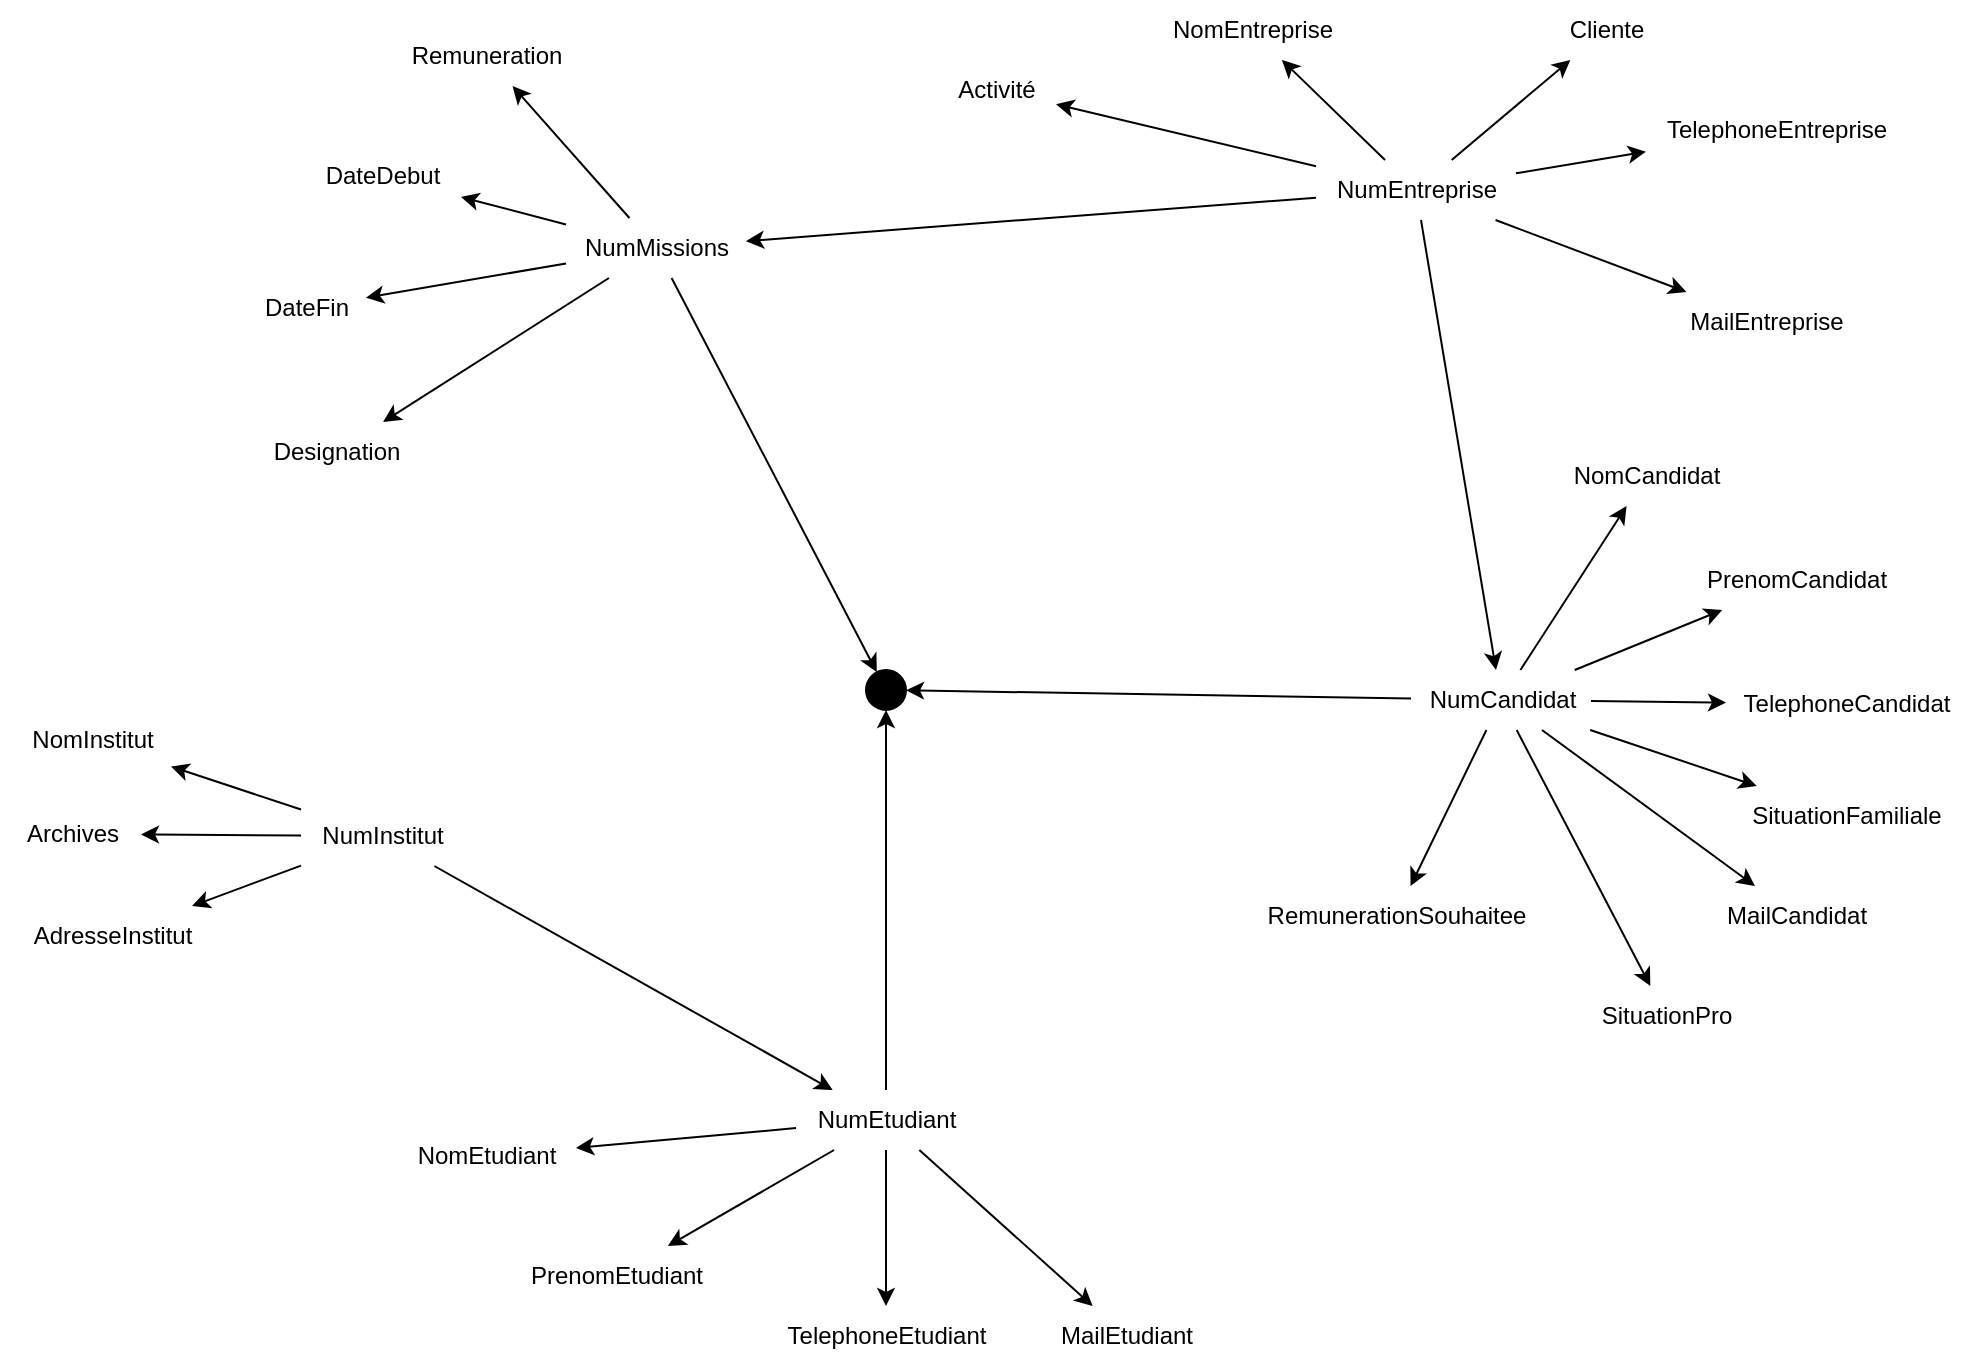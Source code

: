 <mxfile version="24.7.17">
  <diagram name="Page-1" id="irMvVU7EOaaapZmoeU0T">
    <mxGraphModel dx="1802" dy="818" grid="1" gridSize="10" guides="1" tooltips="1" connect="1" arrows="1" fold="1" page="1" pageScale="1" pageWidth="1169" pageHeight="827" math="0" shadow="0">
      <root>
        <mxCell id="0" />
        <mxCell id="1" parent="0" />
        <mxCell id="OyEkZRI3-20rRGDWFfCl-2" value="NumEntreprise" style="text;html=1;align=center;verticalAlign=middle;resizable=0;points=[];autosize=1;strokeColor=none;fillColor=none;" parent="1" vertex="1">
          <mxGeometry x="695" y="97" width="100" height="30" as="geometry" />
        </mxCell>
        <mxCell id="OyEkZRI3-20rRGDWFfCl-3" value="NomEntreprise" style="text;html=1;align=center;verticalAlign=middle;resizable=0;points=[];autosize=1;strokeColor=none;fillColor=none;" parent="1" vertex="1">
          <mxGeometry x="612.5" y="17" width="100" height="30" as="geometry" />
        </mxCell>
        <mxCell id="OyEkZRI3-20rRGDWFfCl-6" value="Activité" style="text;html=1;align=center;verticalAlign=middle;resizable=0;points=[];autosize=1;strokeColor=none;fillColor=none;" parent="1" vertex="1">
          <mxGeometry x="505" y="47" width="60" height="30" as="geometry" />
        </mxCell>
        <mxCell id="OyEkZRI3-20rRGDWFfCl-7" value="TelephoneEntreprise" style="text;html=1;align=center;verticalAlign=middle;resizable=0;points=[];autosize=1;strokeColor=none;fillColor=none;" parent="1" vertex="1">
          <mxGeometry x="860" y="67" width="130" height="30" as="geometry" />
        </mxCell>
        <mxCell id="OyEkZRI3-20rRGDWFfCl-8" value="Cliente" style="text;html=1;align=center;verticalAlign=middle;resizable=0;points=[];autosize=1;strokeColor=none;fillColor=none;" parent="1" vertex="1">
          <mxGeometry x="810" y="17" width="60" height="30" as="geometry" />
        </mxCell>
        <mxCell id="OyEkZRI3-20rRGDWFfCl-11" value="" style="endArrow=classic;html=1;rounded=0;" parent="1" source="OyEkZRI3-20rRGDWFfCl-2" target="OyEkZRI3-20rRGDWFfCl-3" edge="1">
          <mxGeometry width="50" height="50" relative="1" as="geometry">
            <mxPoint x="775" y="442" as="sourcePoint" />
            <mxPoint x="825" y="392" as="targetPoint" />
          </mxGeometry>
        </mxCell>
        <mxCell id="OyEkZRI3-20rRGDWFfCl-12" value="" style="endArrow=classic;html=1;rounded=0;" parent="1" source="OyEkZRI3-20rRGDWFfCl-2" target="OyEkZRI3-20rRGDWFfCl-6" edge="1">
          <mxGeometry width="50" height="50" relative="1" as="geometry">
            <mxPoint x="775" y="442" as="sourcePoint" />
            <mxPoint x="825" y="392" as="targetPoint" />
          </mxGeometry>
        </mxCell>
        <mxCell id="OyEkZRI3-20rRGDWFfCl-13" value="" style="endArrow=classic;html=1;rounded=0;" parent="1" source="OyEkZRI3-20rRGDWFfCl-2" target="OyEkZRI3-20rRGDWFfCl-7" edge="1">
          <mxGeometry width="50" height="50" relative="1" as="geometry">
            <mxPoint x="485" y="432" as="sourcePoint" />
            <mxPoint x="535" y="382" as="targetPoint" />
          </mxGeometry>
        </mxCell>
        <mxCell id="OyEkZRI3-20rRGDWFfCl-14" value="" style="endArrow=classic;html=1;rounded=0;" parent="1" source="OyEkZRI3-20rRGDWFfCl-2" target="OyEkZRI3-20rRGDWFfCl-8" edge="1">
          <mxGeometry width="50" height="50" relative="1" as="geometry">
            <mxPoint x="485" y="292" as="sourcePoint" />
            <mxPoint x="485" y="442" as="targetPoint" />
          </mxGeometry>
        </mxCell>
        <mxCell id="OyEkZRI3-20rRGDWFfCl-15" value="&lt;div&gt;NumCandidat&lt;/div&gt;" style="text;html=1;align=center;verticalAlign=middle;resizable=0;points=[];autosize=1;strokeColor=none;fillColor=none;" parent="1" vertex="1">
          <mxGeometry x="742.5" y="352" width="90" height="30" as="geometry" />
        </mxCell>
        <mxCell id="OyEkZRI3-20rRGDWFfCl-16" value="&lt;div&gt;NomCandidat&lt;/div&gt;" style="text;html=1;align=center;verticalAlign=middle;resizable=0;points=[];autosize=1;strokeColor=none;fillColor=none;" parent="1" vertex="1">
          <mxGeometry x="815" y="240" width="90" height="30" as="geometry" />
        </mxCell>
        <mxCell id="OyEkZRI3-20rRGDWFfCl-17" value="PrenomCandidat" style="text;html=1;align=center;verticalAlign=middle;resizable=0;points=[];autosize=1;strokeColor=none;fillColor=none;" parent="1" vertex="1">
          <mxGeometry x="880" y="292" width="110" height="30" as="geometry" />
        </mxCell>
        <mxCell id="OyEkZRI3-20rRGDWFfCl-18" value="TelephoneCandidat" style="text;html=1;align=center;verticalAlign=middle;resizable=0;points=[];autosize=1;strokeColor=none;fillColor=none;" parent="1" vertex="1">
          <mxGeometry x="900" y="354" width="120" height="30" as="geometry" />
        </mxCell>
        <mxCell id="OyEkZRI3-20rRGDWFfCl-19" value="MailCandidat" style="text;html=1;align=center;verticalAlign=middle;resizable=0;points=[];autosize=1;strokeColor=none;fillColor=none;" parent="1" vertex="1">
          <mxGeometry x="890" y="460" width="90" height="30" as="geometry" />
        </mxCell>
        <mxCell id="OyEkZRI3-20rRGDWFfCl-20" value="SituationFamiliale" style="text;html=1;align=center;verticalAlign=middle;resizable=0;points=[];autosize=1;strokeColor=none;fillColor=none;" parent="1" vertex="1">
          <mxGeometry x="905" y="410" width="110" height="30" as="geometry" />
        </mxCell>
        <mxCell id="OyEkZRI3-20rRGDWFfCl-22" value="SituationPro" style="text;html=1;align=center;verticalAlign=middle;resizable=0;points=[];autosize=1;strokeColor=none;fillColor=none;" parent="1" vertex="1">
          <mxGeometry x="825" y="510" width="90" height="30" as="geometry" />
        </mxCell>
        <mxCell id="OyEkZRI3-20rRGDWFfCl-23" value="RemunerationSouhaitee" style="text;html=1;align=center;verticalAlign=middle;resizable=0;points=[];autosize=1;strokeColor=none;fillColor=none;" parent="1" vertex="1">
          <mxGeometry x="660" y="460" width="150" height="30" as="geometry" />
        </mxCell>
        <mxCell id="OyEkZRI3-20rRGDWFfCl-25" value="" style="endArrow=classic;html=1;rounded=0;" parent="1" source="OyEkZRI3-20rRGDWFfCl-15" target="OyEkZRI3-20rRGDWFfCl-16" edge="1">
          <mxGeometry width="50" height="50" relative="1" as="geometry">
            <mxPoint x="1120" y="484" as="sourcePoint" />
            <mxPoint x="1170" y="434" as="targetPoint" />
          </mxGeometry>
        </mxCell>
        <mxCell id="OyEkZRI3-20rRGDWFfCl-26" value="" style="endArrow=classic;html=1;rounded=0;" parent="1" source="OyEkZRI3-20rRGDWFfCl-15" target="OyEkZRI3-20rRGDWFfCl-17" edge="1">
          <mxGeometry width="50" height="50" relative="1" as="geometry">
            <mxPoint x="844" y="524" as="sourcePoint" />
            <mxPoint x="870" y="614" as="targetPoint" />
          </mxGeometry>
        </mxCell>
        <mxCell id="OyEkZRI3-20rRGDWFfCl-27" value="" style="endArrow=classic;html=1;rounded=0;" parent="1" source="OyEkZRI3-20rRGDWFfCl-15" target="OyEkZRI3-20rRGDWFfCl-18" edge="1">
          <mxGeometry width="50" height="50" relative="1" as="geometry">
            <mxPoint x="1120" y="484" as="sourcePoint" />
            <mxPoint x="1170" y="434" as="targetPoint" />
          </mxGeometry>
        </mxCell>
        <mxCell id="OyEkZRI3-20rRGDWFfCl-28" value="" style="endArrow=classic;html=1;rounded=0;" parent="1" source="OyEkZRI3-20rRGDWFfCl-15" target="OyEkZRI3-20rRGDWFfCl-19" edge="1">
          <mxGeometry width="50" height="50" relative="1" as="geometry">
            <mxPoint x="1120" y="484" as="sourcePoint" />
            <mxPoint x="1170" y="434" as="targetPoint" />
          </mxGeometry>
        </mxCell>
        <mxCell id="OyEkZRI3-20rRGDWFfCl-29" value="" style="endArrow=classic;html=1;rounded=0;" parent="1" source="OyEkZRI3-20rRGDWFfCl-15" target="OyEkZRI3-20rRGDWFfCl-20" edge="1">
          <mxGeometry width="50" height="50" relative="1" as="geometry">
            <mxPoint x="1120" y="484" as="sourcePoint" />
            <mxPoint x="1170" y="434" as="targetPoint" />
          </mxGeometry>
        </mxCell>
        <mxCell id="OyEkZRI3-20rRGDWFfCl-31" value="" style="endArrow=classic;html=1;rounded=0;" parent="1" source="OyEkZRI3-20rRGDWFfCl-15" target="OyEkZRI3-20rRGDWFfCl-22" edge="1">
          <mxGeometry width="50" height="50" relative="1" as="geometry">
            <mxPoint x="1120" y="484" as="sourcePoint" />
            <mxPoint x="1170" y="434" as="targetPoint" />
          </mxGeometry>
        </mxCell>
        <mxCell id="OyEkZRI3-20rRGDWFfCl-32" value="" style="endArrow=classic;html=1;rounded=0;" parent="1" source="OyEkZRI3-20rRGDWFfCl-15" target="OyEkZRI3-20rRGDWFfCl-23" edge="1">
          <mxGeometry width="50" height="50" relative="1" as="geometry">
            <mxPoint x="1120" y="484" as="sourcePoint" />
            <mxPoint x="1170" y="434" as="targetPoint" />
          </mxGeometry>
        </mxCell>
        <mxCell id="OyEkZRI3-20rRGDWFfCl-33" value="MailEntreprise" style="text;html=1;align=center;verticalAlign=middle;resizable=0;points=[];autosize=1;strokeColor=none;fillColor=none;" parent="1" vertex="1">
          <mxGeometry x="870" y="163" width="100" height="30" as="geometry" />
        </mxCell>
        <mxCell id="OyEkZRI3-20rRGDWFfCl-34" value="" style="endArrow=classic;html=1;rounded=0;" parent="1" source="OyEkZRI3-20rRGDWFfCl-2" target="OyEkZRI3-20rRGDWFfCl-33" edge="1">
          <mxGeometry width="50" height="50" relative="1" as="geometry">
            <mxPoint x="775" y="392" as="sourcePoint" />
            <mxPoint x="825" y="342" as="targetPoint" />
          </mxGeometry>
        </mxCell>
        <mxCell id="OyEkZRI3-20rRGDWFfCl-35" value="&lt;div&gt;NumEtudiant&lt;/div&gt;" style="text;html=1;align=center;verticalAlign=middle;resizable=0;points=[];autosize=1;strokeColor=none;fillColor=none;" parent="1" vertex="1">
          <mxGeometry x="435" y="562" width="90" height="30" as="geometry" />
        </mxCell>
        <mxCell id="OyEkZRI3-20rRGDWFfCl-36" value="NomEtudiant" style="text;html=1;align=center;verticalAlign=middle;resizable=0;points=[];autosize=1;strokeColor=none;fillColor=none;" parent="1" vertex="1">
          <mxGeometry x="235" y="580" width="90" height="30" as="geometry" />
        </mxCell>
        <mxCell id="OyEkZRI3-20rRGDWFfCl-37" value="PrenomEtudiant" style="text;html=1;align=center;verticalAlign=middle;resizable=0;points=[];autosize=1;strokeColor=none;fillColor=none;" parent="1" vertex="1">
          <mxGeometry x="290" y="640" width="110" height="30" as="geometry" />
        </mxCell>
        <mxCell id="OyEkZRI3-20rRGDWFfCl-38" value="TelephoneEtudiant" style="text;html=1;align=center;verticalAlign=middle;resizable=0;points=[];autosize=1;strokeColor=none;fillColor=none;" parent="1" vertex="1">
          <mxGeometry x="420" y="670" width="120" height="30" as="geometry" />
        </mxCell>
        <mxCell id="OyEkZRI3-20rRGDWFfCl-39" value="MailEtudiant" style="text;html=1;align=center;verticalAlign=middle;resizable=0;points=[];autosize=1;strokeColor=none;fillColor=none;" parent="1" vertex="1">
          <mxGeometry x="555" y="670" width="90" height="30" as="geometry" />
        </mxCell>
        <mxCell id="OyEkZRI3-20rRGDWFfCl-42" value="" style="endArrow=classic;html=1;rounded=0;" parent="1" source="OyEkZRI3-20rRGDWFfCl-35" target="OyEkZRI3-20rRGDWFfCl-36" edge="1">
          <mxGeometry width="50" height="50" relative="1" as="geometry">
            <mxPoint x="415" y="692" as="sourcePoint" />
            <mxPoint x="465" y="642" as="targetPoint" />
          </mxGeometry>
        </mxCell>
        <mxCell id="OyEkZRI3-20rRGDWFfCl-43" value="" style="endArrow=classic;html=1;rounded=0;" parent="1" source="OyEkZRI3-20rRGDWFfCl-35" target="OyEkZRI3-20rRGDWFfCl-37" edge="1">
          <mxGeometry width="50" height="50" relative="1" as="geometry">
            <mxPoint x="415" y="692" as="sourcePoint" />
            <mxPoint x="337.5" y="568.342" as="targetPoint" />
          </mxGeometry>
        </mxCell>
        <mxCell id="OyEkZRI3-20rRGDWFfCl-44" value="" style="endArrow=classic;html=1;rounded=0;" parent="1" source="OyEkZRI3-20rRGDWFfCl-35" target="OyEkZRI3-20rRGDWFfCl-38" edge="1">
          <mxGeometry width="50" height="50" relative="1" as="geometry">
            <mxPoint x="539" y="706" as="sourcePoint" />
            <mxPoint x="610" y="690" as="targetPoint" />
          </mxGeometry>
        </mxCell>
        <mxCell id="OyEkZRI3-20rRGDWFfCl-45" value="" style="endArrow=classic;html=1;rounded=0;" parent="1" source="OyEkZRI3-20rRGDWFfCl-35" target="OyEkZRI3-20rRGDWFfCl-39" edge="1">
          <mxGeometry width="50" height="50" relative="1" as="geometry">
            <mxPoint x="549" y="716" as="sourcePoint" />
            <mxPoint x="620" y="700" as="targetPoint" />
          </mxGeometry>
        </mxCell>
        <mxCell id="OyEkZRI3-20rRGDWFfCl-47" value="NumInstitut" style="text;html=1;align=center;verticalAlign=middle;resizable=0;points=[];autosize=1;strokeColor=none;fillColor=none;" parent="1" vertex="1">
          <mxGeometry x="187.5" y="420" width="80" height="30" as="geometry" />
        </mxCell>
        <mxCell id="292yDI0gEvVVNK8xWTtN-1" value="NomInstitut" style="text;html=1;align=center;verticalAlign=middle;resizable=0;points=[];autosize=1;strokeColor=none;fillColor=none;" parent="1" vertex="1">
          <mxGeometry x="42.5" y="372" width="80" height="30" as="geometry" />
        </mxCell>
        <mxCell id="292yDI0gEvVVNK8xWTtN-2" value="&lt;div&gt;AdresseInstitut&lt;/div&gt;" style="text;html=1;align=center;verticalAlign=middle;resizable=0;points=[];autosize=1;strokeColor=none;fillColor=none;" parent="1" vertex="1">
          <mxGeometry x="42.5" y="470" width="100" height="30" as="geometry" />
        </mxCell>
        <mxCell id="292yDI0gEvVVNK8xWTtN-3" value="&lt;div&gt;Archives&lt;/div&gt;" style="text;html=1;align=center;verticalAlign=middle;resizable=0;points=[];autosize=1;strokeColor=none;fillColor=none;" parent="1" vertex="1">
          <mxGeometry x="37.5" y="419" width="70" height="30" as="geometry" />
        </mxCell>
        <mxCell id="292yDI0gEvVVNK8xWTtN-6" value="NumMissions" style="text;html=1;align=center;verticalAlign=middle;resizable=0;points=[];autosize=1;strokeColor=none;fillColor=none;" parent="1" vertex="1">
          <mxGeometry x="320" y="126" width="90" height="30" as="geometry" />
        </mxCell>
        <mxCell id="292yDI0gEvVVNK8xWTtN-7" value="&lt;div&gt;DateDebut&lt;/div&gt;" style="text;html=1;align=center;verticalAlign=middle;resizable=0;points=[];autosize=1;strokeColor=none;fillColor=none;" parent="1" vertex="1">
          <mxGeometry x="187.5" y="90" width="80" height="30" as="geometry" />
        </mxCell>
        <mxCell id="292yDI0gEvVVNK8xWTtN-8" value="DateFin" style="text;html=1;align=center;verticalAlign=middle;resizable=0;points=[];autosize=1;strokeColor=none;fillColor=none;" parent="1" vertex="1">
          <mxGeometry x="160" y="156" width="60" height="30" as="geometry" />
        </mxCell>
        <mxCell id="292yDI0gEvVVNK8xWTtN-9" value="" style="endArrow=classic;html=1;rounded=0;" parent="1" source="292yDI0gEvVVNK8xWTtN-6" target="292yDI0gEvVVNK8xWTtN-7" edge="1">
          <mxGeometry width="50" height="50" relative="1" as="geometry">
            <mxPoint x="145" y="434" as="sourcePoint" />
            <mxPoint x="195" y="384" as="targetPoint" />
          </mxGeometry>
        </mxCell>
        <mxCell id="292yDI0gEvVVNK8xWTtN-10" value="" style="endArrow=classic;html=1;rounded=0;" parent="1" source="292yDI0gEvVVNK8xWTtN-6" target="292yDI0gEvVVNK8xWTtN-8" edge="1">
          <mxGeometry width="50" height="50" relative="1" as="geometry">
            <mxPoint x="145" y="434" as="sourcePoint" />
            <mxPoint x="195" y="384" as="targetPoint" />
          </mxGeometry>
        </mxCell>
        <mxCell id="292yDI0gEvVVNK8xWTtN-11" value="" style="endArrow=classic;html=1;rounded=0;" parent="1" source="OyEkZRI3-20rRGDWFfCl-47" target="292yDI0gEvVVNK8xWTtN-1" edge="1">
          <mxGeometry width="50" height="50" relative="1" as="geometry">
            <mxPoint x="570" y="260" as="sourcePoint" />
            <mxPoint x="620" y="210" as="targetPoint" />
          </mxGeometry>
        </mxCell>
        <mxCell id="292yDI0gEvVVNK8xWTtN-12" value="" style="endArrow=classic;html=1;rounded=0;" parent="1" source="OyEkZRI3-20rRGDWFfCl-47" target="292yDI0gEvVVNK8xWTtN-2" edge="1">
          <mxGeometry width="50" height="50" relative="1" as="geometry">
            <mxPoint x="570" y="260" as="sourcePoint" />
            <mxPoint x="620" y="210" as="targetPoint" />
          </mxGeometry>
        </mxCell>
        <mxCell id="292yDI0gEvVVNK8xWTtN-13" value="" style="endArrow=classic;html=1;rounded=0;" parent="1" source="OyEkZRI3-20rRGDWFfCl-47" target="292yDI0gEvVVNK8xWTtN-3" edge="1">
          <mxGeometry width="50" height="50" relative="1" as="geometry">
            <mxPoint x="570" y="260" as="sourcePoint" />
            <mxPoint x="620" y="210" as="targetPoint" />
          </mxGeometry>
        </mxCell>
        <mxCell id="292yDI0gEvVVNK8xWTtN-14" value="" style="endArrow=classic;html=1;rounded=0;" parent="1" source="OyEkZRI3-20rRGDWFfCl-47" target="OyEkZRI3-20rRGDWFfCl-35" edge="1">
          <mxGeometry width="50" height="50" relative="1" as="geometry">
            <mxPoint x="167.5" y="530" as="sourcePoint" />
            <mxPoint x="217.5" y="480" as="targetPoint" />
          </mxGeometry>
        </mxCell>
        <mxCell id="292yDI0gEvVVNK8xWTtN-18" value="Remuneration" style="text;html=1;align=center;verticalAlign=middle;resizable=0;points=[];autosize=1;strokeColor=none;fillColor=none;" parent="1" vertex="1">
          <mxGeometry x="230" y="30" width="100" height="30" as="geometry" />
        </mxCell>
        <mxCell id="292yDI0gEvVVNK8xWTtN-19" value="" style="endArrow=classic;html=1;rounded=0;" parent="1" source="292yDI0gEvVVNK8xWTtN-6" target="292yDI0gEvVVNK8xWTtN-18" edge="1">
          <mxGeometry width="50" height="50" relative="1" as="geometry">
            <mxPoint x="575" y="200" as="sourcePoint" />
            <mxPoint x="625" y="150" as="targetPoint" />
          </mxGeometry>
        </mxCell>
        <mxCell id="292yDI0gEvVVNK8xWTtN-23" value="" style="endArrow=classic;html=1;rounded=0;" parent="1" source="OyEkZRI3-20rRGDWFfCl-2" target="292yDI0gEvVVNK8xWTtN-6" edge="1">
          <mxGeometry width="50" height="50" relative="1" as="geometry">
            <mxPoint x="390" y="590" as="sourcePoint" />
            <mxPoint x="440" y="540" as="targetPoint" />
          </mxGeometry>
        </mxCell>
        <mxCell id="292yDI0gEvVVNK8xWTtN-24" value="Designation" style="text;html=1;align=center;verticalAlign=middle;resizable=0;points=[];autosize=1;strokeColor=none;fillColor=none;" parent="1" vertex="1">
          <mxGeometry x="160" y="228" width="90" height="30" as="geometry" />
        </mxCell>
        <mxCell id="292yDI0gEvVVNK8xWTtN-25" value="" style="endArrow=classic;html=1;rounded=0;" parent="1" source="292yDI0gEvVVNK8xWTtN-6" target="292yDI0gEvVVNK8xWTtN-24" edge="1">
          <mxGeometry width="50" height="50" relative="1" as="geometry">
            <mxPoint x="212.5" y="480" as="sourcePoint" />
            <mxPoint x="346.779" y="240" as="targetPoint" />
          </mxGeometry>
        </mxCell>
        <mxCell id="292yDI0gEvVVNK8xWTtN-29" value="" style="endArrow=classic;html=1;rounded=0;" parent="1" source="292yDI0gEvVVNK8xWTtN-6" target="292yDI0gEvVVNK8xWTtN-32" edge="1">
          <mxGeometry width="50" height="50" relative="1" as="geometry">
            <mxPoint x="440" y="420" as="sourcePoint" />
            <mxPoint x="491.5" y="310" as="targetPoint" />
            <Array as="points" />
          </mxGeometry>
        </mxCell>
        <mxCell id="292yDI0gEvVVNK8xWTtN-30" value="" style="endArrow=classic;html=1;rounded=0;" parent="1" source="OyEkZRI3-20rRGDWFfCl-15" target="292yDI0gEvVVNK8xWTtN-32" edge="1">
          <mxGeometry width="50" height="50" relative="1" as="geometry">
            <mxPoint x="440" y="420" as="sourcePoint" />
            <mxPoint x="509.569" y="340" as="targetPoint" />
          </mxGeometry>
        </mxCell>
        <mxCell id="292yDI0gEvVVNK8xWTtN-31" value="" style="endArrow=classic;html=1;rounded=0;" parent="1" source="OyEkZRI3-20rRGDWFfCl-35" target="292yDI0gEvVVNK8xWTtN-32" edge="1">
          <mxGeometry width="50" height="50" relative="1" as="geometry">
            <mxPoint x="440" y="420" as="sourcePoint" />
            <mxPoint x="479.737" y="340" as="targetPoint" />
            <Array as="points" />
          </mxGeometry>
        </mxCell>
        <mxCell id="292yDI0gEvVVNK8xWTtN-32" value="" style="ellipse;whiteSpace=wrap;html=1;aspect=fixed;fillColor=#000000;fillStyle=solid;direction=south;" parent="1" vertex="1">
          <mxGeometry x="470" y="352" width="20" height="20" as="geometry" />
        </mxCell>
        <mxCell id="JdZ1ILQzORr_be05ax6E-1" value="" style="endArrow=classic;html=1;rounded=0;" edge="1" parent="1" source="OyEkZRI3-20rRGDWFfCl-2" target="OyEkZRI3-20rRGDWFfCl-15">
          <mxGeometry width="50" height="50" relative="1" as="geometry">
            <mxPoint x="560" y="450" as="sourcePoint" />
            <mxPoint x="610" y="400" as="targetPoint" />
          </mxGeometry>
        </mxCell>
      </root>
    </mxGraphModel>
  </diagram>
</mxfile>
